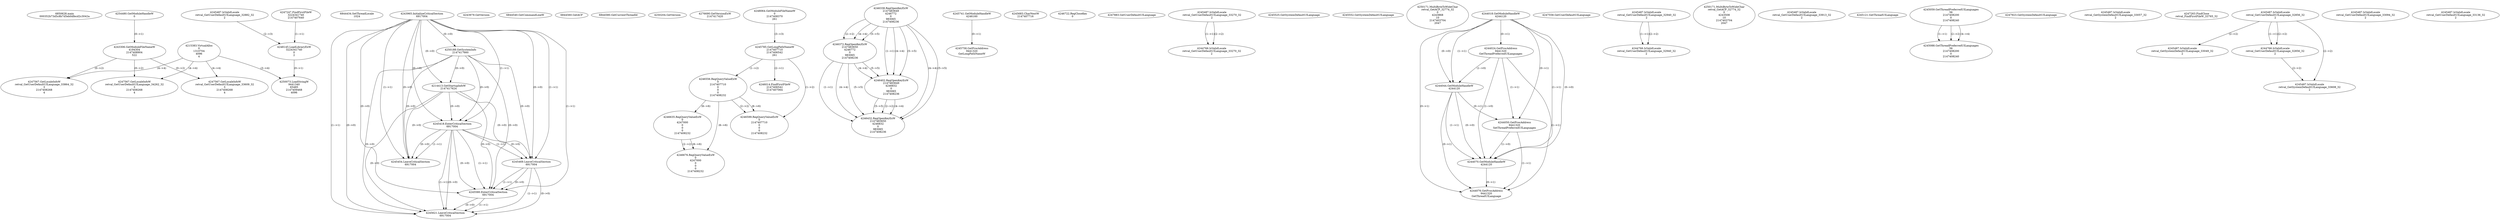 // Global SCDG with merge call
digraph {
	0 [label="6850628.main
000352b73d5c8b7d5eb0dfecd2c3042a"]
	1 [label="4254480.GetModuleHandleW
0"]
	2 [label="6844434.SetThreadLocale
1024"]
	3 [label="4243965.InitializeCriticalSection
6917004"]
	4 [label="4243979.GetVersion
"]
	5 [label="4250188.GetSystemInfo
2147417660"]
	3 -> 5 [label="(0-->0)"]
	6 [label="6844540.GetCommandLineW
"]
	7 [label="4214413.GetStartupInfoW
2147417624"]
	3 -> 7 [label="(0-->0)"]
	5 -> 7 [label="(0-->0)"]
	8 [label="6844560.GetACP
"]
	9 [label="6844580.GetCurrentThreadId
"]
	10 [label="4250204.GetVersion
"]
	11 [label="4276690.GetVersionExW
2147417420"]
	12 [label="4243306.GetModuleFileNameW
4194304
2147408904
522"]
	1 -> 12 [label="(0-->1)"]
	13 [label="4248064.GetModuleFileNameW
0
2147408370
261"]
	14 [label="4215383.VirtualAlloc
0
1310704
4096
4"]
	15 [label="4246338.RegOpenKeyExW
2147483649
4246772
0
983065
2147408236"]
	16 [label="4246372.RegOpenKeyExW
2147483650
4246772
0
983065
2147408236"]
	15 -> 16 [label="(2-->2)"]
	15 -> 16 [label="(4-->4)"]
	15 -> 16 [label="(5-->5)"]
	17 [label="4245741.GetModuleHandleW
4246160"]
	18 [label="4245758.GetProcAddress
9441320
GetLongPathNameW"]
	17 -> 18 [label="(0-->1)"]
	19 [label="4245785.GetLongPathNameW
2147407710
2147406542
261"]
	13 -> 19 [label="(3-->3)"]
	20 [label="4245683.CharNextW
2147407716"]
	21 [label="4246556.RegQueryValueExW
0
2147407710
0
0
0
2147408232"]
	19 -> 21 [label="(1-->2)"]
	22 [label="4246635.RegQueryValueExW
0
4247000
0
0
0
2147408232"]
	21 -> 22 [label="(6-->6)"]
	23 [label="4246676.RegQueryValueExW
0
4247000
0
0
0
2147408232"]
	22 -> 23 [label="(2-->2)"]
	21 -> 23 [label="(6-->6)"]
	22 -> 23 [label="(6-->6)"]
	24 [label="4246722.RegCloseKey
0"]
	25 [label="4247883.GetUserDefaultUILanguage
"]
	26 [label="4245418.EnterCriticalSection
6917004"]
	3 -> 26 [label="(1-->1)"]
	3 -> 26 [label="(0-->0)"]
	5 -> 26 [label="(0-->0)"]
	7 -> 26 [label="(0-->0)"]
	27 [label="4245469.LeaveCriticalSection
6917004"]
	3 -> 27 [label="(1-->1)"]
	26 -> 27 [label="(1-->1)"]
	3 -> 27 [label="(0-->0)"]
	5 -> 27 [label="(0-->0)"]
	7 -> 27 [label="(0-->0)"]
	26 -> 27 [label="(0-->0)"]
	28 [label="4245487.IsValidLocale
retval_GetUserDefaultUILanguage_33270_32
2"]
	29 [label="4244766.IsValidLocale
retval_GetUserDefaultUILanguage_33270_32
2"]
	28 -> 29 [label="(1-->1)"]
	28 -> 29 [label="(2-->2)"]
	30 [label="4245525.GetSystemDefaultUILanguage
"]
	31 [label="4245552.GetSystemDefaultUILanguage
"]
	32 [label="4250171.MultiByteToWideChar
retval_GetACP_32774_32
0
4243868
10
2147403704
2047"]
	33 [label="4244018.GetModuleHandleW
4244120"]
	34 [label="4244024.GetProcAddress
9441320
GetThreadPreferredUILanguages"]
	33 -> 34 [label="(0-->1)"]
	35 [label="4244044.GetModuleHandleW
4244120"]
	33 -> 35 [label="(1-->1)"]
	33 -> 35 [label="(0-->0)"]
	34 -> 35 [label="(1-->0)"]
	36 [label="4244050.GetProcAddress
9441320
SetThreadPreferredUILanguages"]
	33 -> 36 [label="(0-->1)"]
	34 -> 36 [label="(1-->1)"]
	35 -> 36 [label="(0-->1)"]
	37 [label="4244070.GetModuleHandleW
4244120"]
	33 -> 37 [label="(1-->1)"]
	35 -> 37 [label="(1-->1)"]
	33 -> 37 [label="(0-->0)"]
	34 -> 37 [label="(1-->0)"]
	35 -> 37 [label="(0-->0)"]
	36 -> 37 [label="(1-->0)"]
	38 [label="4244076.GetProcAddress
9441320
GetThreadUILanguage"]
	33 -> 38 [label="(0-->1)"]
	34 -> 38 [label="(1-->1)"]
	35 -> 38 [label="(0-->1)"]
	36 -> 38 [label="(1-->1)"]
	37 -> 38 [label="(0-->1)"]
	39 [label="4246402.RegOpenKeyExW
2147483649
4246832
0
983065
2147408236"]
	15 -> 39 [label="(1-->1)"]
	15 -> 39 [label="(4-->4)"]
	16 -> 39 [label="(4-->4)"]
	15 -> 39 [label="(5-->5)"]
	16 -> 39 [label="(5-->5)"]
	40 [label="4246432.RegOpenKeyExW
2147483650
4246832
0
983065
2147408236"]
	16 -> 40 [label="(1-->1)"]
	39 -> 40 [label="(2-->2)"]
	15 -> 40 [label="(4-->4)"]
	16 -> 40 [label="(4-->4)"]
	39 -> 40 [label="(4-->4)"]
	15 -> 40 [label="(5-->5)"]
	16 -> 40 [label="(5-->5)"]
	39 -> 40 [label="(5-->5)"]
	41 [label="4246014.FindFirstFileW
2147406542
2147407064"]
	19 -> 41 [label="(2-->1)"]
	42 [label="4245454.LeaveCriticalSection
6917004"]
	3 -> 42 [label="(1-->1)"]
	26 -> 42 [label="(1-->1)"]
	3 -> 42 [label="(0-->0)"]
	5 -> 42 [label="(0-->0)"]
	7 -> 42 [label="(0-->0)"]
	26 -> 42 [label="(0-->0)"]
	43 [label="4247558.GetUserDefaultUILanguage
"]
	44 [label="4247567.GetLocaleInfoW
retval_GetUserDefaultUILanguage_33864_32
3
2147408268
4"]
	12 -> 44 [label="(0-->2)"]
	14 -> 44 [label="(4-->4)"]
	45 [label="4247247.FindFirstFileW
3224341740
2147407640"]
	46 [label="4245487.IsValidLocale
retval_GetUserDefaultUILanguage_32940_32
2"]
	47 [label="4244766.IsValidLocale
retval_GetUserDefaultUILanguage_32940_32
2"]
	46 -> 47 [label="(1-->1)"]
	46 -> 47 [label="(2-->2)"]
	48 [label="4250171.MultiByteToWideChar
retval_GetACP_32774_32
0
4243508
10
2147403704
2047"]
	49 [label="4245487.IsValidLocale
retval_GetUserDefaultUILanguage_33913_32
2"]
	50 [label="4245121.GetThreadUILanguage
"]
	51 [label="4245059.GetThreadPreferredUILanguages
56
2147408200
0
2147408240"]
	52 [label="4245088.GetThreadPreferredUILanguages
56
2147408200
0
2147408240"]
	51 -> 52 [label="(1-->1)"]
	51 -> 52 [label="(2-->2)"]
	51 -> 52 [label="(4-->4)"]
	53 [label="4245580.EnterCriticalSection
6917004"]
	3 -> 53 [label="(1-->1)"]
	26 -> 53 [label="(1-->1)"]
	27 -> 53 [label="(1-->1)"]
	3 -> 53 [label="(0-->0)"]
	5 -> 53 [label="(0-->0)"]
	7 -> 53 [label="(0-->0)"]
	26 -> 53 [label="(0-->0)"]
	27 -> 53 [label="(0-->0)"]
	54 [label="4245621.LeaveCriticalSection
6917004"]
	3 -> 54 [label="(1-->1)"]
	26 -> 54 [label="(1-->1)"]
	27 -> 54 [label="(1-->1)"]
	53 -> 54 [label="(1-->1)"]
	3 -> 54 [label="(0-->0)"]
	5 -> 54 [label="(0-->0)"]
	7 -> 54 [label="(0-->0)"]
	26 -> 54 [label="(0-->0)"]
	27 -> 54 [label="(0-->0)"]
	53 -> 54 [label="(0-->0)"]
	55 [label="4247567.GetLocaleInfoW
retval_GetUserDefaultUILanguage_34262_32
3
2147408268
4"]
	12 -> 55 [label="(0-->2)"]
	14 -> 55 [label="(4-->4)"]
	56 [label="4247923.GetSystemDefaultUILanguage
"]
	57 [label="4245487.IsValidLocale
retval_GetSystemDefaultUILanguage_33057_32
2"]
	58 [label="4245487.IsValidLocale
retval_GetUserDefaultUILanguage_32882_32
2"]
	59 [label="4247567.GetLocaleInfoW
retval_GetUserDefaultUILanguage_33609_32
3
2147408268
4"]
	12 -> 59 [label="(0-->2)"]
	14 -> 59 [label="(4-->4)"]
	60 [label="4247263.FindClose
retval_FindFirstFileW_33765_32"]
	61 [label="4248145.LoadLibraryExW
3224341740
0
2"]
	45 -> 61 [label="(1-->1)"]
	58 -> 61 [label="(2-->3)"]
	62 [label="4250073.LoadStringW
9441340
65485
2147409468
4096"]
	61 -> 62 [label="(0-->1)"]
	14 -> 62 [label="(3-->4)"]
	63 [label="4245487.IsValidLocale
retval_GetUserDefaultUILanguage_32856_32
2"]
	64 [label="4246599.RegQueryValueExW
0
2147407710
0
0
0
2147408232"]
	19 -> 64 [label="(1-->2)"]
	21 -> 64 [label="(2-->2)"]
	21 -> 64 [label="(6-->6)"]
	65 [label="4245487.IsValidLocale
retval_GetUserDefaultUILanguage_33094_32
2"]
	66 [label="4245487.IsValidLocale
retval_GetUserDefaultUILanguage_33136_32
2"]
	67 [label="4245487.IsValidLocale
retval_GetSystemDefaultUILanguage_33049_32
2"]
	63 -> 67 [label="(2-->2)"]
	68 [label="4244766.IsValidLocale
retval_GetUserDefaultUILanguage_32856_32
2"]
	63 -> 68 [label="(1-->1)"]
	63 -> 68 [label="(2-->2)"]
	69 [label="4245487.IsValidLocale
retval_GetSystemDefaultUILanguage_33608_32
2"]
	63 -> 69 [label="(2-->2)"]
	68 -> 69 [label="(2-->2)"]
}
